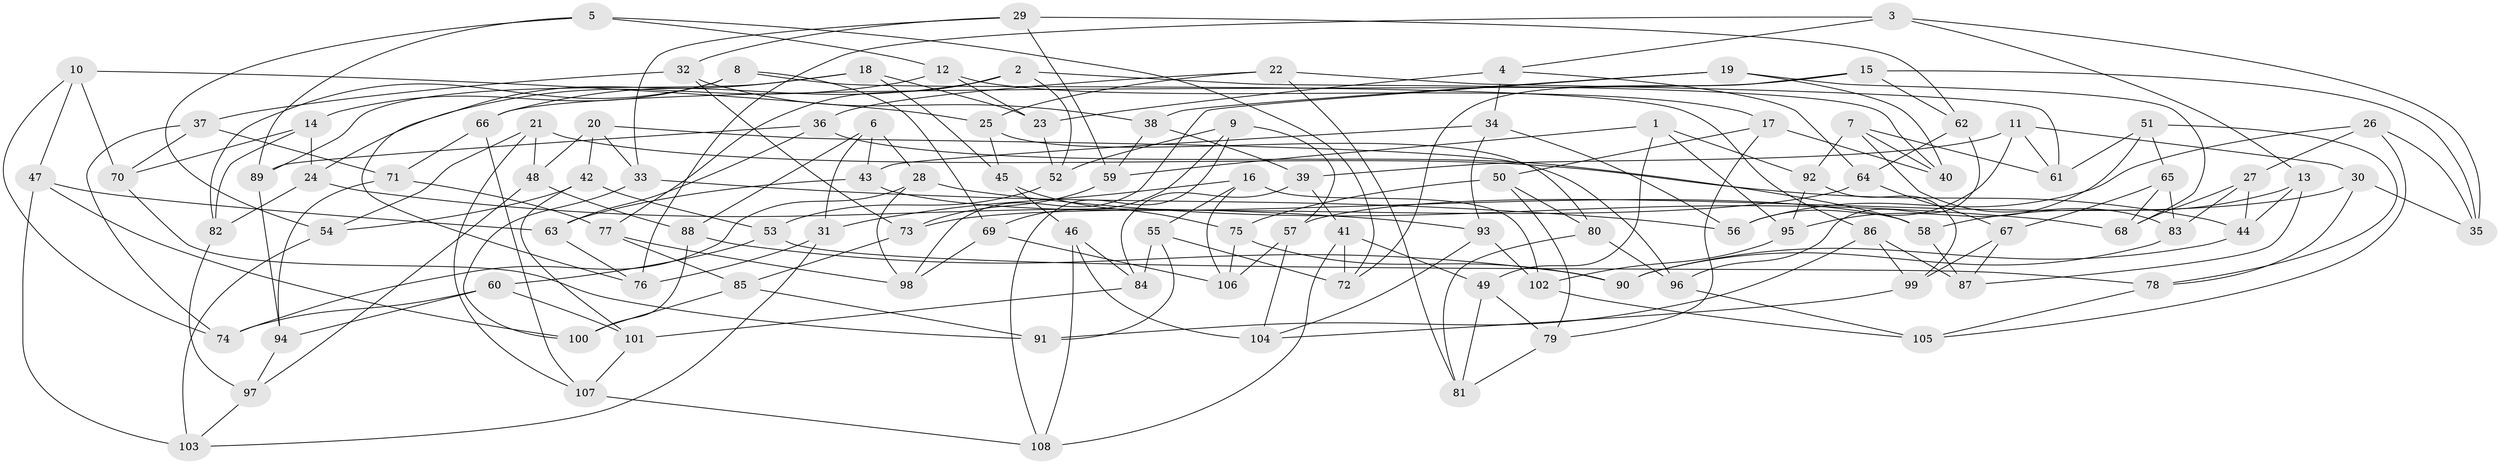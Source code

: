 // Generated by graph-tools (version 1.1) at 2025/16/03/09/25 04:16:31]
// undirected, 108 vertices, 216 edges
graph export_dot {
graph [start="1"]
  node [color=gray90,style=filled];
  1;
  2;
  3;
  4;
  5;
  6;
  7;
  8;
  9;
  10;
  11;
  12;
  13;
  14;
  15;
  16;
  17;
  18;
  19;
  20;
  21;
  22;
  23;
  24;
  25;
  26;
  27;
  28;
  29;
  30;
  31;
  32;
  33;
  34;
  35;
  36;
  37;
  38;
  39;
  40;
  41;
  42;
  43;
  44;
  45;
  46;
  47;
  48;
  49;
  50;
  51;
  52;
  53;
  54;
  55;
  56;
  57;
  58;
  59;
  60;
  61;
  62;
  63;
  64;
  65;
  66;
  67;
  68;
  69;
  70;
  71;
  72;
  73;
  74;
  75;
  76;
  77;
  78;
  79;
  80;
  81;
  82;
  83;
  84;
  85;
  86;
  87;
  88;
  89;
  90;
  91;
  92;
  93;
  94;
  95;
  96;
  97;
  98;
  99;
  100;
  101;
  102;
  103;
  104;
  105;
  106;
  107;
  108;
  1 -- 95;
  1 -- 49;
  1 -- 59;
  1 -- 92;
  2 -- 52;
  2 -- 66;
  2 -- 77;
  2 -- 40;
  3 -- 76;
  3 -- 4;
  3 -- 13;
  3 -- 35;
  4 -- 34;
  4 -- 23;
  4 -- 64;
  5 -- 72;
  5 -- 54;
  5 -- 12;
  5 -- 89;
  6 -- 43;
  6 -- 88;
  6 -- 28;
  6 -- 31;
  7 -- 83;
  7 -- 92;
  7 -- 61;
  7 -- 40;
  8 -- 69;
  8 -- 86;
  8 -- 14;
  8 -- 82;
  9 -- 69;
  9 -- 108;
  9 -- 57;
  9 -- 52;
  10 -- 47;
  10 -- 70;
  10 -- 74;
  10 -- 25;
  11 -- 56;
  11 -- 39;
  11 -- 30;
  11 -- 61;
  12 -- 17;
  12 -- 24;
  12 -- 23;
  13 -- 87;
  13 -- 58;
  13 -- 44;
  14 -- 24;
  14 -- 70;
  14 -- 82;
  15 -- 72;
  15 -- 62;
  15 -- 35;
  15 -- 66;
  16 -- 55;
  16 -- 106;
  16 -- 31;
  16 -- 102;
  17 -- 50;
  17 -- 40;
  17 -- 79;
  18 -- 89;
  18 -- 45;
  18 -- 76;
  18 -- 23;
  19 -- 38;
  19 -- 40;
  19 -- 98;
  19 -- 68;
  20 -- 96;
  20 -- 42;
  20 -- 48;
  20 -- 33;
  21 -- 54;
  21 -- 48;
  21 -- 44;
  21 -- 107;
  22 -- 25;
  22 -- 36;
  22 -- 81;
  22 -- 61;
  23 -- 52;
  24 -- 82;
  24 -- 93;
  25 -- 45;
  25 -- 80;
  26 -- 56;
  26 -- 35;
  26 -- 27;
  26 -- 105;
  27 -- 83;
  27 -- 44;
  27 -- 68;
  28 -- 68;
  28 -- 98;
  28 -- 74;
  29 -- 32;
  29 -- 59;
  29 -- 62;
  29 -- 33;
  30 -- 57;
  30 -- 78;
  30 -- 35;
  31 -- 76;
  31 -- 103;
  32 -- 73;
  32 -- 37;
  32 -- 38;
  33 -- 56;
  33 -- 100;
  34 -- 43;
  34 -- 56;
  34 -- 93;
  36 -- 58;
  36 -- 89;
  36 -- 63;
  37 -- 70;
  37 -- 71;
  37 -- 74;
  38 -- 59;
  38 -- 39;
  39 -- 41;
  39 -- 84;
  41 -- 72;
  41 -- 49;
  41 -- 108;
  42 -- 101;
  42 -- 54;
  42 -- 53;
  43 -- 63;
  43 -- 58;
  44 -- 90;
  45 -- 75;
  45 -- 46;
  46 -- 104;
  46 -- 108;
  46 -- 84;
  47 -- 63;
  47 -- 103;
  47 -- 100;
  48 -- 88;
  48 -- 97;
  49 -- 81;
  49 -- 79;
  50 -- 79;
  50 -- 80;
  50 -- 75;
  51 -- 61;
  51 -- 65;
  51 -- 95;
  51 -- 78;
  52 -- 53;
  53 -- 60;
  53 -- 78;
  54 -- 103;
  55 -- 72;
  55 -- 91;
  55 -- 84;
  57 -- 104;
  57 -- 106;
  58 -- 87;
  59 -- 73;
  60 -- 94;
  60 -- 74;
  60 -- 101;
  62 -- 96;
  62 -- 64;
  63 -- 76;
  64 -- 67;
  64 -- 73;
  65 -- 67;
  65 -- 83;
  65 -- 68;
  66 -- 71;
  66 -- 107;
  67 -- 87;
  67 -- 99;
  69 -- 98;
  69 -- 106;
  70 -- 91;
  71 -- 77;
  71 -- 94;
  73 -- 85;
  75 -- 106;
  75 -- 90;
  77 -- 98;
  77 -- 85;
  78 -- 105;
  79 -- 81;
  80 -- 81;
  80 -- 96;
  82 -- 97;
  83 -- 90;
  84 -- 101;
  85 -- 100;
  85 -- 91;
  86 -- 87;
  86 -- 91;
  86 -- 99;
  88 -- 90;
  88 -- 100;
  89 -- 94;
  92 -- 99;
  92 -- 95;
  93 -- 102;
  93 -- 104;
  94 -- 97;
  95 -- 102;
  96 -- 105;
  97 -- 103;
  99 -- 104;
  101 -- 107;
  102 -- 105;
  107 -- 108;
}

